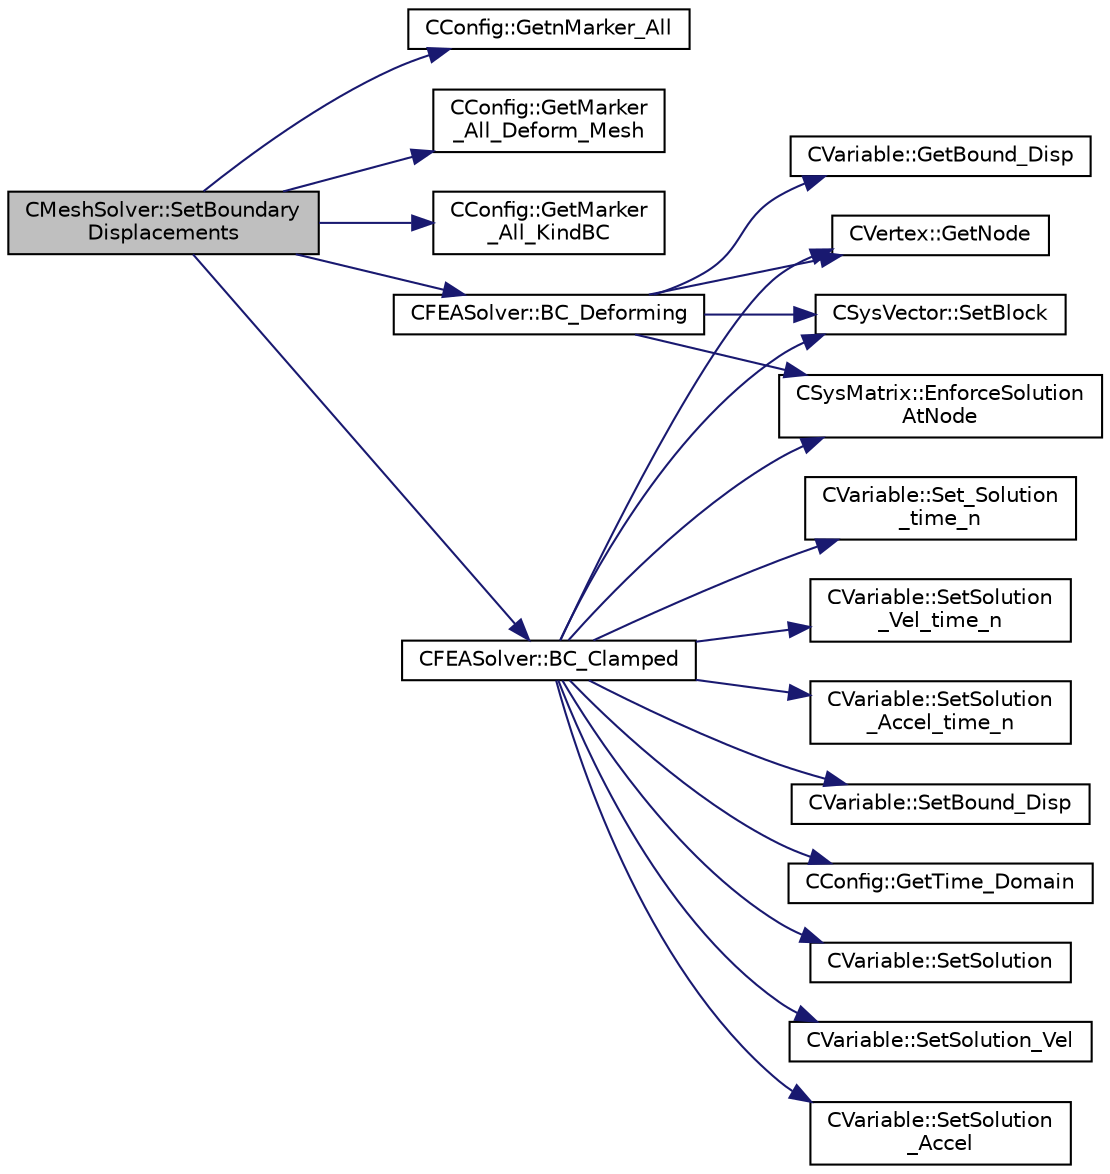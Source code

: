 digraph "CMeshSolver::SetBoundaryDisplacements"
{
  edge [fontname="Helvetica",fontsize="10",labelfontname="Helvetica",labelfontsize="10"];
  node [fontname="Helvetica",fontsize="10",shape=record];
  rankdir="LR";
  Node527 [label="CMeshSolver::SetBoundary\lDisplacements",height=0.2,width=0.4,color="black", fillcolor="grey75", style="filled", fontcolor="black"];
  Node527 -> Node528 [color="midnightblue",fontsize="10",style="solid",fontname="Helvetica"];
  Node528 [label="CConfig::GetnMarker_All",height=0.2,width=0.4,color="black", fillcolor="white", style="filled",URL="$class_c_config.html#a300c4884edfc0c2acf395036439004f4",tooltip="Get the total number of boundary markers including send/receive domains. "];
  Node527 -> Node529 [color="midnightblue",fontsize="10",style="solid",fontname="Helvetica"];
  Node529 [label="CConfig::GetMarker\l_All_Deform_Mesh",height=0.2,width=0.4,color="black", fillcolor="white", style="filled",URL="$class_c_config.html#ae158ca2478224ffaf11569b0143e8a10",tooltip="Get whether marker val_marker is a DEFORM_MESH marker. "];
  Node527 -> Node530 [color="midnightblue",fontsize="10",style="solid",fontname="Helvetica"];
  Node530 [label="CConfig::GetMarker\l_All_KindBC",height=0.2,width=0.4,color="black", fillcolor="white", style="filled",URL="$class_c_config.html#a57d43acc1457d2d27095ce006218862e",tooltip="Get the kind of boundary for each marker. "];
  Node527 -> Node531 [color="midnightblue",fontsize="10",style="solid",fontname="Helvetica"];
  Node531 [label="CFEASolver::BC_Clamped",height=0.2,width=0.4,color="black", fillcolor="white", style="filled",URL="$class_c_f_e_a_solver.html#a79c005fc44ebf1d5cccdd09009376219",tooltip="Clamped boundary conditions. "];
  Node531 -> Node532 [color="midnightblue",fontsize="10",style="solid",fontname="Helvetica"];
  Node532 [label="CConfig::GetTime_Domain",height=0.2,width=0.4,color="black", fillcolor="white", style="filled",URL="$class_c_config.html#a6a11350b3c8d7577318be43cda6f7292",tooltip="Check if the multizone problem is solved for time domain. "];
  Node531 -> Node533 [color="midnightblue",fontsize="10",style="solid",fontname="Helvetica"];
  Node533 [label="CVertex::GetNode",height=0.2,width=0.4,color="black", fillcolor="white", style="filled",URL="$class_c_vertex.html#a95c513bf927464157ed96b6c79779a1f",tooltip="Get the node of the vertex. "];
  Node531 -> Node534 [color="midnightblue",fontsize="10",style="solid",fontname="Helvetica"];
  Node534 [label="CVariable::SetSolution",height=0.2,width=0.4,color="black", fillcolor="white", style="filled",URL="$class_c_variable.html#a22fbbd7bc6491672843000644a05c6a5",tooltip="Set the value of the solution, all variables. "];
  Node531 -> Node535 [color="midnightblue",fontsize="10",style="solid",fontname="Helvetica"];
  Node535 [label="CVariable::SetSolution_Vel",height=0.2,width=0.4,color="black", fillcolor="white", style="filled",URL="$class_c_variable.html#a5c1430d98acd399f1371f23e6fae053f",tooltip="Set the value of the velocity (Structural Analysis). "];
  Node531 -> Node536 [color="midnightblue",fontsize="10",style="solid",fontname="Helvetica"];
  Node536 [label="CVariable::SetSolution\l_Accel",height=0.2,width=0.4,color="black", fillcolor="white", style="filled",URL="$class_c_variable.html#af87029baec777039085fb1ff17ee9555",tooltip="Set the value of the acceleration (Structural Analysis). "];
  Node531 -> Node537 [color="midnightblue",fontsize="10",style="solid",fontname="Helvetica"];
  Node537 [label="CVariable::Set_Solution\l_time_n",height=0.2,width=0.4,color="black", fillcolor="white", style="filled",URL="$class_c_variable.html#abf55f051089ec13d9c0422ed3389a9dc",tooltip="Set the variable solution at time n. "];
  Node531 -> Node538 [color="midnightblue",fontsize="10",style="solid",fontname="Helvetica"];
  Node538 [label="CVariable::SetSolution\l_Vel_time_n",height=0.2,width=0.4,color="black", fillcolor="white", style="filled",URL="$class_c_variable.html#a889d87f62b6ffa72ca8b3f7cec792753",tooltip="Set the value of the velocity (Structural Analysis) at time n. "];
  Node531 -> Node539 [color="midnightblue",fontsize="10",style="solid",fontname="Helvetica"];
  Node539 [label="CVariable::SetSolution\l_Accel_time_n",height=0.2,width=0.4,color="black", fillcolor="white", style="filled",URL="$class_c_variable.html#a3448962f8d6a3867336dd139d552b225",tooltip="Set the value of the acceleration (Structural Analysis) at time n. "];
  Node531 -> Node540 [color="midnightblue",fontsize="10",style="solid",fontname="Helvetica"];
  Node540 [label="CVariable::SetBound_Disp",height=0.2,width=0.4,color="black", fillcolor="white", style="filled",URL="$class_c_variable.html#a840431a0403b4bddd0a99dbfdf365795",tooltip="A virtual member. Set the boundary displacement. "];
  Node531 -> Node541 [color="midnightblue",fontsize="10",style="solid",fontname="Helvetica"];
  Node541 [label="CSysVector::SetBlock",height=0.2,width=0.4,color="black", fillcolor="white", style="filled",URL="$class_c_sys_vector.html#aabb2532adebacdb80feb7ee23c62b076",tooltip="Set val_residual to the residual. "];
  Node531 -> Node542 [color="midnightblue",fontsize="10",style="solid",fontname="Helvetica"];
  Node542 [label="CSysMatrix::EnforceSolution\lAtNode",height=0.2,width=0.4,color="black", fillcolor="white", style="filled",URL="$class_c_sys_matrix.html#a8254d6d6a57f73768df21f031a63ffce",tooltip="Modifies this matrix (A) and a rhs vector (b) such that (A^-1 * b)_i = x_i. "];
  Node527 -> Node543 [color="midnightblue",fontsize="10",style="solid",fontname="Helvetica"];
  Node543 [label="CFEASolver::BC_Deforming",height=0.2,width=0.4,color="black", fillcolor="white", style="filled",URL="$class_c_f_e_a_solver.html#a63255e4e5c0b3291e97dc4c00d1ccd3c",tooltip="Deformable boundary condition. "];
  Node543 -> Node533 [color="midnightblue",fontsize="10",style="solid",fontname="Helvetica"];
  Node543 -> Node544 [color="midnightblue",fontsize="10",style="solid",fontname="Helvetica"];
  Node544 [label="CVariable::GetBound_Disp",height=0.2,width=0.4,color="black", fillcolor="white", style="filled",URL="$class_c_variable.html#a7e382eae45700e5c1e8973292c08f128",tooltip="A virtual member. Get the value of the displacement imposed at the boundary. "];
  Node543 -> Node541 [color="midnightblue",fontsize="10",style="solid",fontname="Helvetica"];
  Node543 -> Node542 [color="midnightblue",fontsize="10",style="solid",fontname="Helvetica"];
}
